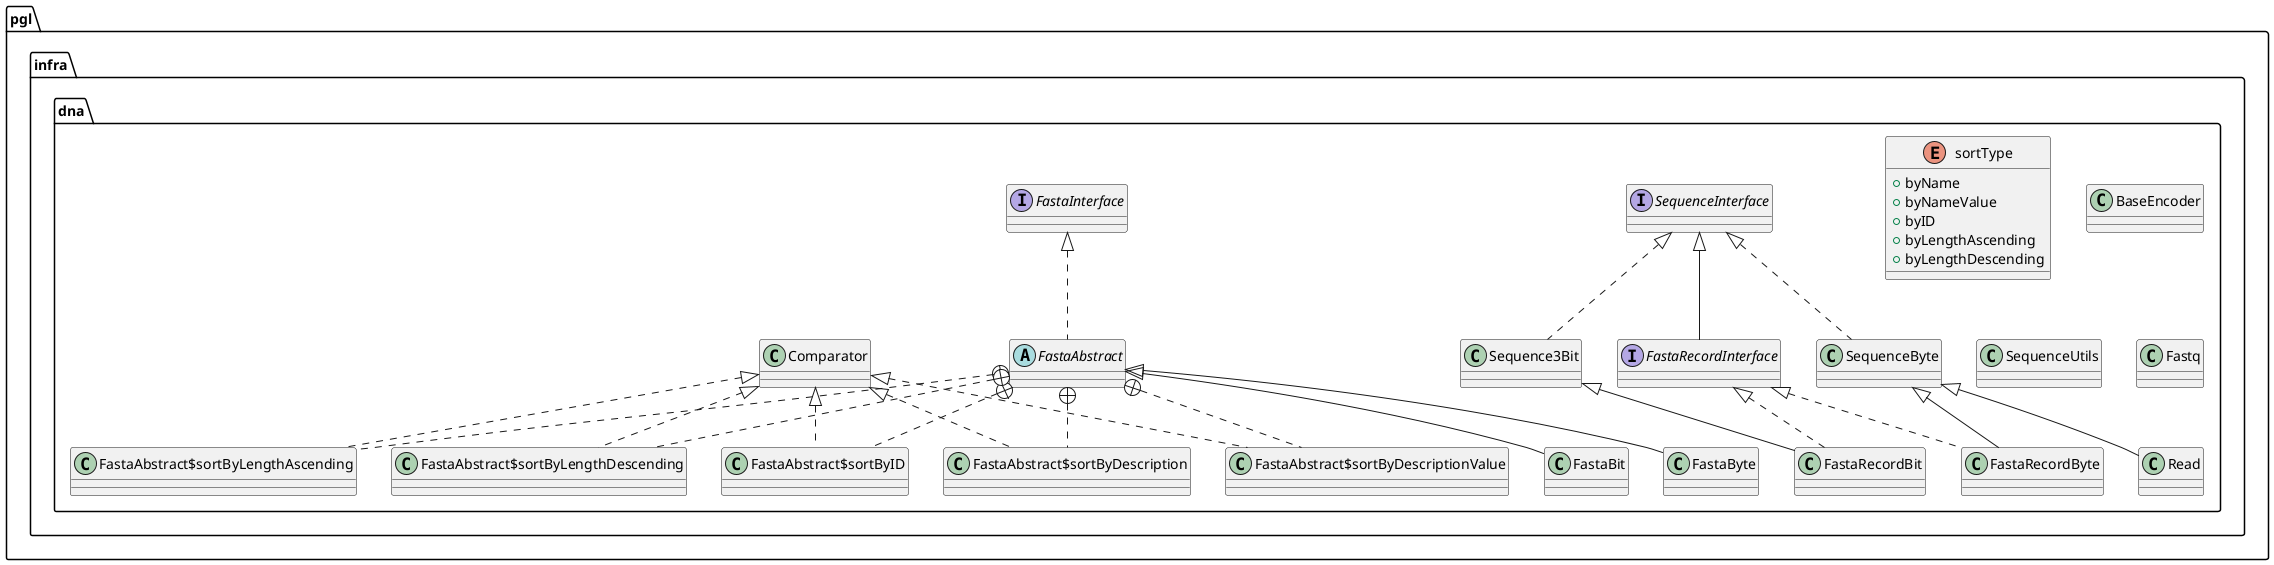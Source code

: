 @startuml
interface pgl.infra.dna.SequenceInterface {
}
interface pgl.infra.dna.FastaInterface {
}
class pgl.infra.dna.SequenceByte {
}
abstract class pgl.infra.dna.FastaAbstract {
}
enum pgl.infra.dna.sortType {
+  byName
+  byNameValue
+  byID
+  byLengthAscending
+  byLengthDescending
}

class pgl.infra.dna.FastaAbstract$sortByID {
}
class pgl.infra.dna.FastaAbstract$sortByDescription {
}
class pgl.infra.dna.FastaAbstract$sortByDescriptionValue {
}
class pgl.infra.dna.FastaAbstract$sortByLengthAscending {
}
class pgl.infra.dna.FastaAbstract$sortByLengthDescending {
}
class pgl.infra.dna.BaseEncoder {
}
class pgl.infra.dna.SequenceUtils {
}
class pgl.infra.dna.Sequence3Bit {
}
class pgl.infra.dna.FastaBit {
}
class pgl.infra.dna.Fastq {
}
class pgl.infra.dna.FastaRecordByte {
}
class pgl.infra.dna.FastaRecordBit {
}
class pgl.infra.dna.Read {
}
class pgl.infra.dna.FastaByte {
}
interface pgl.infra.dna.FastaRecordInterface {
}


pgl.infra.dna.SequenceInterface <|.. pgl.infra.dna.SequenceByte
pgl.infra.dna.FastaInterface <|.. pgl.infra.dna.FastaAbstract
pgl.infra.dna.FastaAbstract +.. pgl.infra.dna.FastaAbstract$sortByID
pgl.infra.dna.Comparator <|.. pgl.infra.dna.FastaAbstract$sortByID
pgl.infra.dna.FastaAbstract +.. pgl.infra.dna.FastaAbstract$sortByDescription
pgl.infra.dna.Comparator <|.. pgl.infra.dna.FastaAbstract$sortByDescription
pgl.infra.dna.FastaAbstract +.. pgl.infra.dna.FastaAbstract$sortByDescriptionValue
pgl.infra.dna.Comparator <|.. pgl.infra.dna.FastaAbstract$sortByDescriptionValue
pgl.infra.dna.FastaAbstract +.. pgl.infra.dna.FastaAbstract$sortByLengthAscending
pgl.infra.dna.Comparator <|.. pgl.infra.dna.FastaAbstract$sortByLengthAscending
pgl.infra.dna.FastaAbstract +.. pgl.infra.dna.FastaAbstract$sortByLengthDescending
pgl.infra.dna.Comparator <|.. pgl.infra.dna.FastaAbstract$sortByLengthDescending
pgl.infra.dna.SequenceInterface <|.. pgl.infra.dna.Sequence3Bit
pgl.infra.dna.FastaAbstract <|-- pgl.infra.dna.FastaBit
pgl.infra.dna.FastaRecordInterface <|.. pgl.infra.dna.FastaRecordByte
pgl.infra.dna.SequenceByte <|-- pgl.infra.dna.FastaRecordByte
pgl.infra.dna.FastaRecordInterface <|.. pgl.infra.dna.FastaRecordBit
pgl.infra.dna.Sequence3Bit <|-- pgl.infra.dna.FastaRecordBit
pgl.infra.dna.SequenceByte <|-- pgl.infra.dna.Read
pgl.infra.dna.FastaAbstract <|-- pgl.infra.dna.FastaByte
pgl.infra.dna.SequenceInterface <|-- pgl.infra.dna.FastaRecordInterface
@enduml